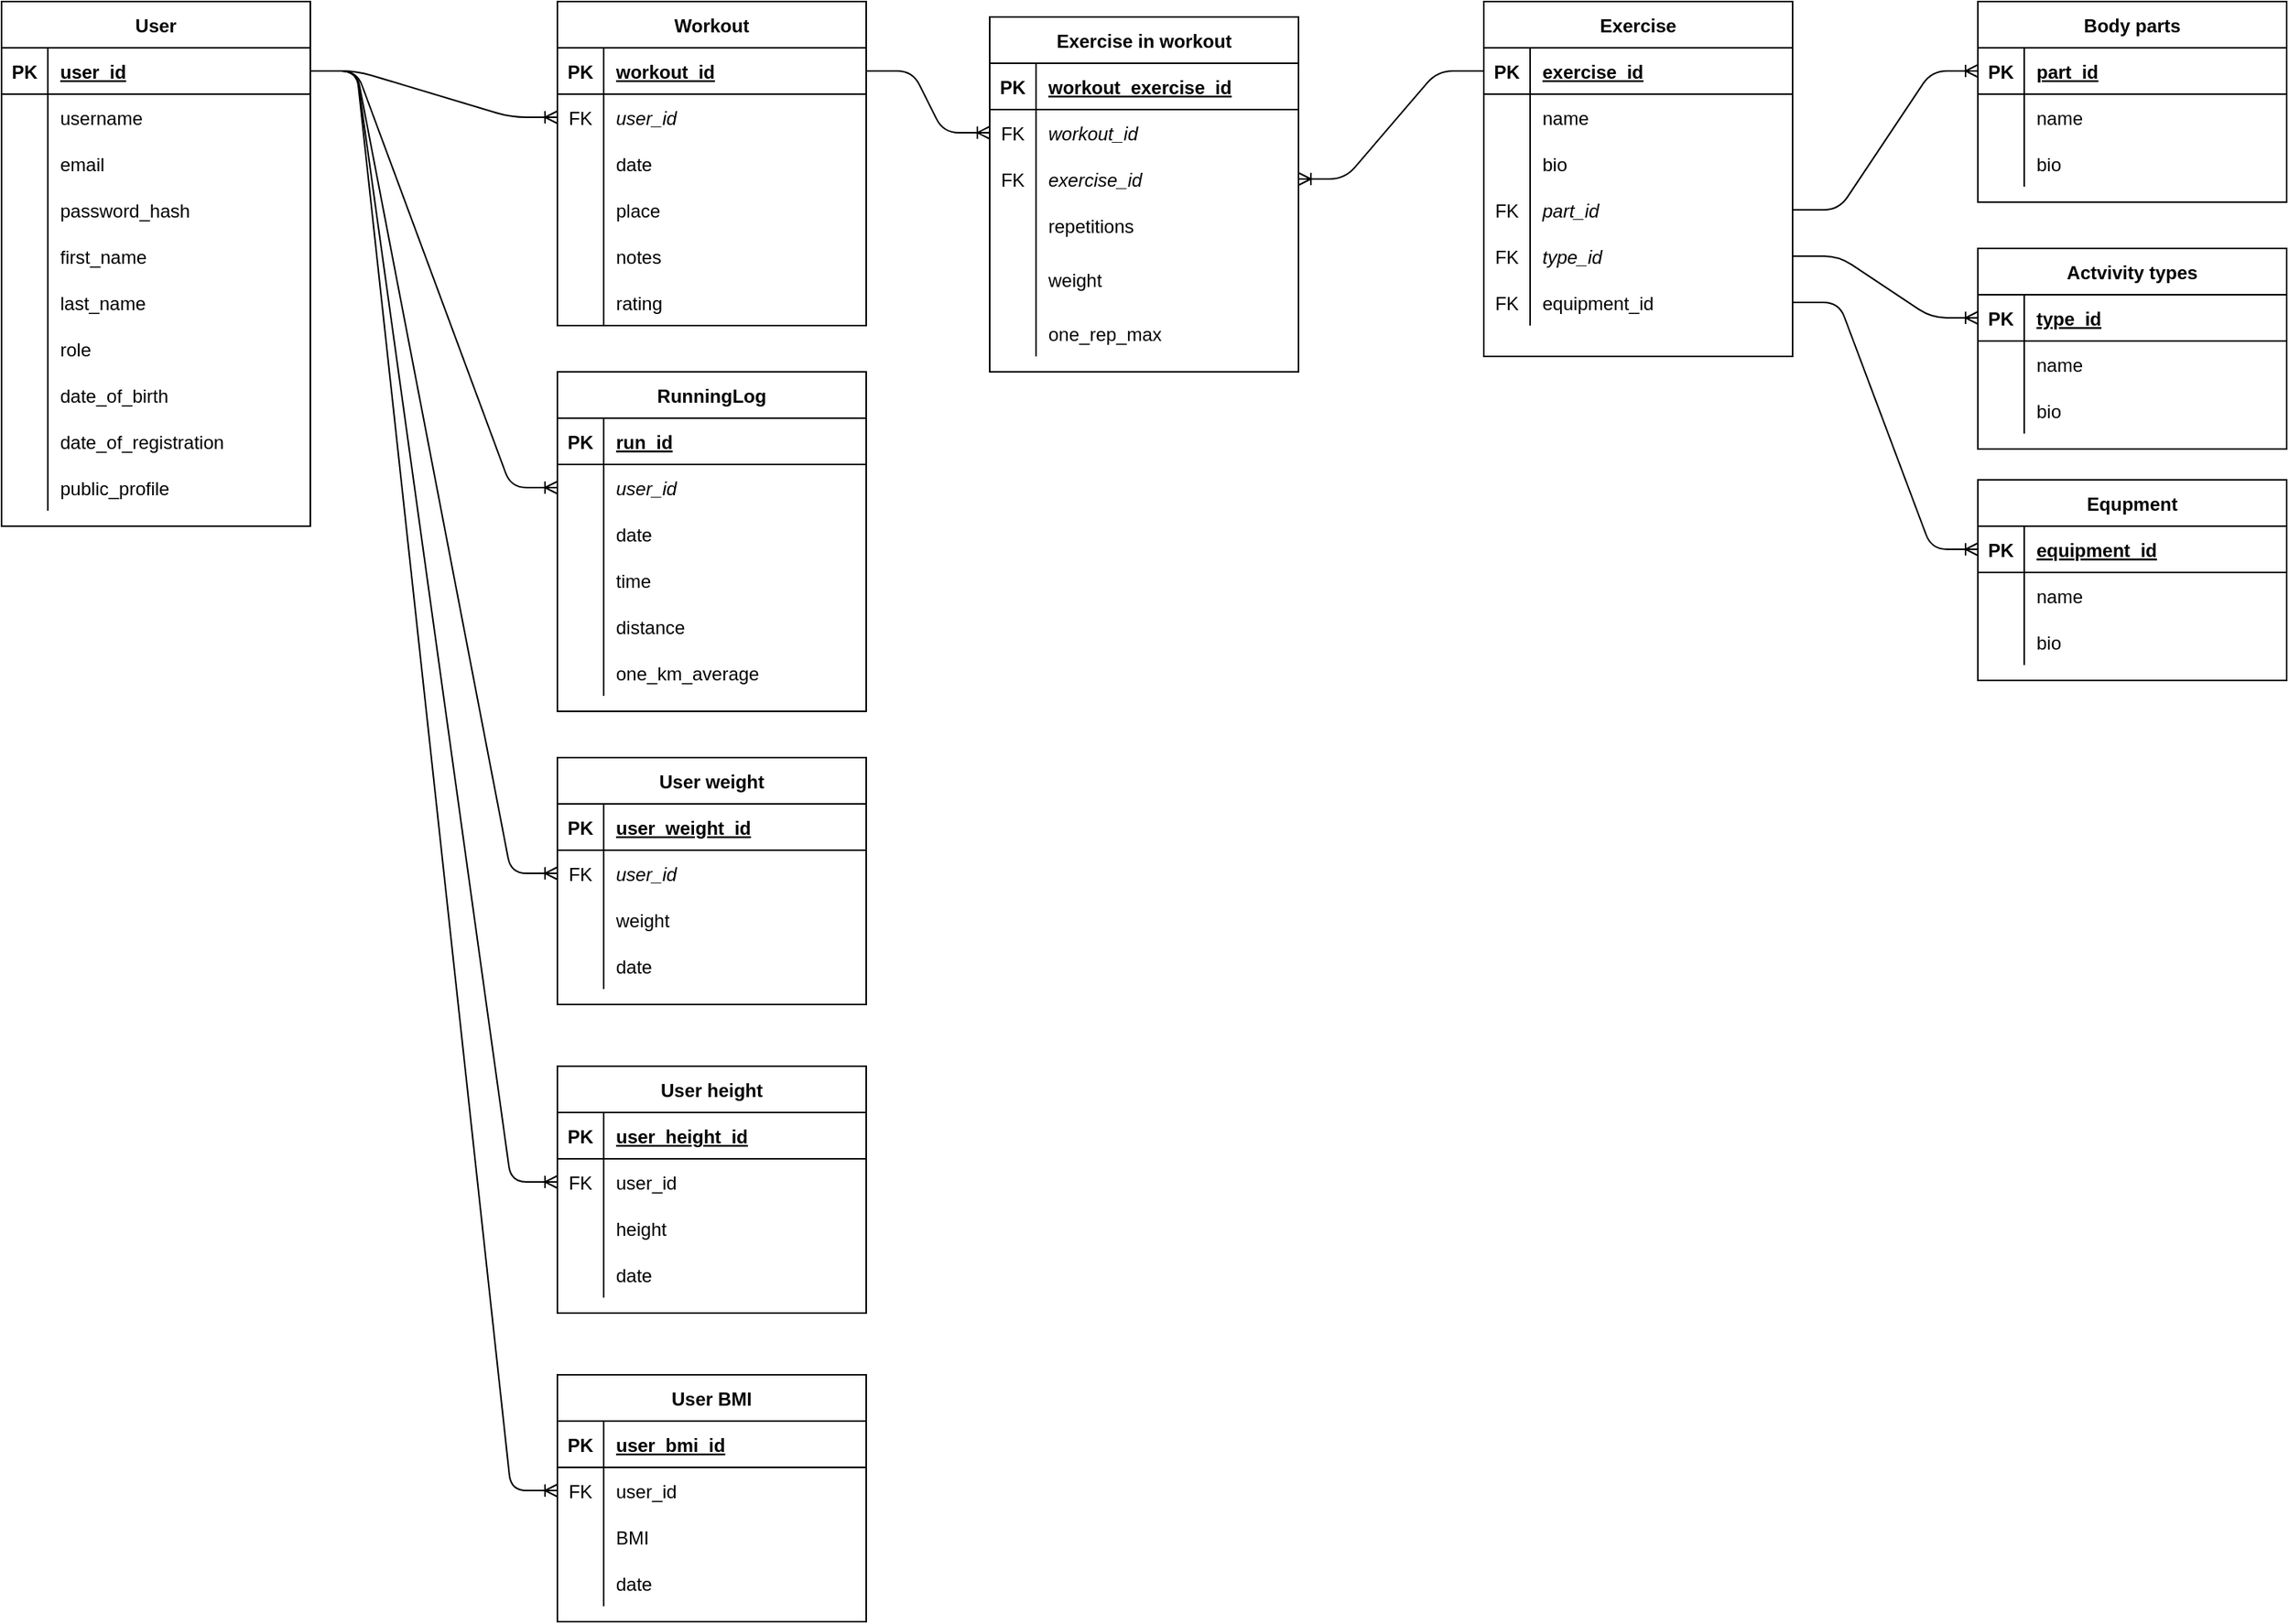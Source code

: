 <mxfile version="14.6.13" type="device"><diagram id="kztpWT8ffs3TLF4SDbXN" name="Stránka-"><mxGraphModel dx="669" dy="637" grid="1" gridSize="10" guides="1" tooltips="1" connect="1" arrows="1" fold="1" page="1" pageScale="1" pageWidth="2339" pageHeight="3300" math="0" shadow="0"><root><mxCell id="0"/><mxCell id="1" parent="0"/><mxCell id="ZyRmaoxOlXTtuLdXEOna-1" value="User" style="shape=table;startSize=30;container=1;collapsible=1;childLayout=tableLayout;fixedRows=1;rowLines=0;fontStyle=1;align=center;resizeLast=1;" parent="1" vertex="1"><mxGeometry x="520" y="120" width="200" height="340" as="geometry"/></mxCell><mxCell id="ZyRmaoxOlXTtuLdXEOna-2" value="" style="shape=partialRectangle;collapsible=0;dropTarget=0;pointerEvents=0;fillColor=none;top=0;left=0;bottom=1;right=0;points=[[0,0.5],[1,0.5]];portConstraint=eastwest;" parent="ZyRmaoxOlXTtuLdXEOna-1" vertex="1"><mxGeometry y="30" width="200" height="30" as="geometry"/></mxCell><mxCell id="ZyRmaoxOlXTtuLdXEOna-3" value="PK" style="shape=partialRectangle;connectable=0;fillColor=none;top=0;left=0;bottom=0;right=0;fontStyle=1;overflow=hidden;" parent="ZyRmaoxOlXTtuLdXEOna-2" vertex="1"><mxGeometry width="30" height="30" as="geometry"/></mxCell><mxCell id="ZyRmaoxOlXTtuLdXEOna-4" value="user_id" style="shape=partialRectangle;connectable=0;fillColor=none;top=0;left=0;bottom=0;right=0;align=left;spacingLeft=6;fontStyle=5;overflow=hidden;" parent="ZyRmaoxOlXTtuLdXEOna-2" vertex="1"><mxGeometry x="30" width="170" height="30" as="geometry"/></mxCell><mxCell id="ZyRmaoxOlXTtuLdXEOna-5" value="" style="shape=partialRectangle;collapsible=0;dropTarget=0;pointerEvents=0;fillColor=none;top=0;left=0;bottom=0;right=0;points=[[0,0.5],[1,0.5]];portConstraint=eastwest;" parent="ZyRmaoxOlXTtuLdXEOna-1" vertex="1"><mxGeometry y="60" width="200" height="30" as="geometry"/></mxCell><mxCell id="ZyRmaoxOlXTtuLdXEOna-6" value="" style="shape=partialRectangle;connectable=0;fillColor=none;top=0;left=0;bottom=0;right=0;editable=1;overflow=hidden;" parent="ZyRmaoxOlXTtuLdXEOna-5" vertex="1"><mxGeometry width="30" height="30" as="geometry"/></mxCell><mxCell id="ZyRmaoxOlXTtuLdXEOna-7" value="username" style="shape=partialRectangle;connectable=0;fillColor=none;top=0;left=0;bottom=0;right=0;align=left;spacingLeft=6;overflow=hidden;" parent="ZyRmaoxOlXTtuLdXEOna-5" vertex="1"><mxGeometry x="30" width="170" height="30" as="geometry"/></mxCell><mxCell id="ZyRmaoxOlXTtuLdXEOna-8" value="" style="shape=partialRectangle;collapsible=0;dropTarget=0;pointerEvents=0;fillColor=none;top=0;left=0;bottom=0;right=0;points=[[0,0.5],[1,0.5]];portConstraint=eastwest;" parent="ZyRmaoxOlXTtuLdXEOna-1" vertex="1"><mxGeometry y="90" width="200" height="30" as="geometry"/></mxCell><mxCell id="ZyRmaoxOlXTtuLdXEOna-9" value="" style="shape=partialRectangle;connectable=0;fillColor=none;top=0;left=0;bottom=0;right=0;editable=1;overflow=hidden;" parent="ZyRmaoxOlXTtuLdXEOna-8" vertex="1"><mxGeometry width="30" height="30" as="geometry"/></mxCell><mxCell id="ZyRmaoxOlXTtuLdXEOna-10" value="email" style="shape=partialRectangle;connectable=0;fillColor=none;top=0;left=0;bottom=0;right=0;align=left;spacingLeft=6;overflow=hidden;" parent="ZyRmaoxOlXTtuLdXEOna-8" vertex="1"><mxGeometry x="30" width="170" height="30" as="geometry"/></mxCell><mxCell id="ZyRmaoxOlXTtuLdXEOna-11" value="" style="shape=partialRectangle;collapsible=0;dropTarget=0;pointerEvents=0;fillColor=none;top=0;left=0;bottom=0;right=0;points=[[0,0.5],[1,0.5]];portConstraint=eastwest;" parent="ZyRmaoxOlXTtuLdXEOna-1" vertex="1"><mxGeometry y="120" width="200" height="30" as="geometry"/></mxCell><mxCell id="ZyRmaoxOlXTtuLdXEOna-12" value="" style="shape=partialRectangle;connectable=0;fillColor=none;top=0;left=0;bottom=0;right=0;editable=1;overflow=hidden;" parent="ZyRmaoxOlXTtuLdXEOna-11" vertex="1"><mxGeometry width="30" height="30" as="geometry"/></mxCell><mxCell id="ZyRmaoxOlXTtuLdXEOna-13" value="password_hash" style="shape=partialRectangle;connectable=0;fillColor=none;top=0;left=0;bottom=0;right=0;align=left;spacingLeft=6;overflow=hidden;" parent="ZyRmaoxOlXTtuLdXEOna-11" vertex="1"><mxGeometry x="30" width="170" height="30" as="geometry"/></mxCell><mxCell id="ZyRmaoxOlXTtuLdXEOna-272" value="" style="shape=partialRectangle;collapsible=0;dropTarget=0;pointerEvents=0;fillColor=none;top=0;left=0;bottom=0;right=0;points=[[0,0.5],[1,0.5]];portConstraint=eastwest;" parent="ZyRmaoxOlXTtuLdXEOna-1" vertex="1"><mxGeometry y="150" width="200" height="30" as="geometry"/></mxCell><mxCell id="ZyRmaoxOlXTtuLdXEOna-273" value="" style="shape=partialRectangle;connectable=0;fillColor=none;top=0;left=0;bottom=0;right=0;editable=1;overflow=hidden;" parent="ZyRmaoxOlXTtuLdXEOna-272" vertex="1"><mxGeometry width="30" height="30" as="geometry"/></mxCell><mxCell id="ZyRmaoxOlXTtuLdXEOna-274" value="first_name" style="shape=partialRectangle;connectable=0;fillColor=none;top=0;left=0;bottom=0;right=0;align=left;spacingLeft=6;overflow=hidden;" parent="ZyRmaoxOlXTtuLdXEOna-272" vertex="1"><mxGeometry x="30" width="170" height="30" as="geometry"/></mxCell><mxCell id="ZyRmaoxOlXTtuLdXEOna-275" value="" style="shape=partialRectangle;collapsible=0;dropTarget=0;pointerEvents=0;fillColor=none;top=0;left=0;bottom=0;right=0;points=[[0,0.5],[1,0.5]];portConstraint=eastwest;" parent="ZyRmaoxOlXTtuLdXEOna-1" vertex="1"><mxGeometry y="180" width="200" height="30" as="geometry"/></mxCell><mxCell id="ZyRmaoxOlXTtuLdXEOna-276" value="" style="shape=partialRectangle;connectable=0;fillColor=none;top=0;left=0;bottom=0;right=0;editable=1;overflow=hidden;" parent="ZyRmaoxOlXTtuLdXEOna-275" vertex="1"><mxGeometry width="30" height="30" as="geometry"/></mxCell><mxCell id="ZyRmaoxOlXTtuLdXEOna-277" value="last_name" style="shape=partialRectangle;connectable=0;fillColor=none;top=0;left=0;bottom=0;right=0;align=left;spacingLeft=6;overflow=hidden;" parent="ZyRmaoxOlXTtuLdXEOna-275" vertex="1"><mxGeometry x="30" width="170" height="30" as="geometry"/></mxCell><mxCell id="ZyRmaoxOlXTtuLdXEOna-27" value="" style="shape=partialRectangle;collapsible=0;dropTarget=0;pointerEvents=0;fillColor=none;top=0;left=0;bottom=0;right=0;points=[[0,0.5],[1,0.5]];portConstraint=eastwest;" parent="ZyRmaoxOlXTtuLdXEOna-1" vertex="1"><mxGeometry y="210" width="200" height="30" as="geometry"/></mxCell><mxCell id="ZyRmaoxOlXTtuLdXEOna-28" value="" style="shape=partialRectangle;connectable=0;fillColor=none;top=0;left=0;bottom=0;right=0;editable=1;overflow=hidden;" parent="ZyRmaoxOlXTtuLdXEOna-27" vertex="1"><mxGeometry width="30" height="30" as="geometry"/></mxCell><mxCell id="ZyRmaoxOlXTtuLdXEOna-29" value="role" style="shape=partialRectangle;connectable=0;fillColor=none;top=0;left=0;bottom=0;right=0;align=left;spacingLeft=6;overflow=hidden;" parent="ZyRmaoxOlXTtuLdXEOna-27" vertex="1"><mxGeometry x="30" width="170" height="30" as="geometry"/></mxCell><mxCell id="ZyRmaoxOlXTtuLdXEOna-30" value="" style="shape=partialRectangle;collapsible=0;dropTarget=0;pointerEvents=0;fillColor=none;top=0;left=0;bottom=0;right=0;points=[[0,0.5],[1,0.5]];portConstraint=eastwest;" parent="ZyRmaoxOlXTtuLdXEOna-1" vertex="1"><mxGeometry y="240" width="200" height="30" as="geometry"/></mxCell><mxCell id="ZyRmaoxOlXTtuLdXEOna-31" value="" style="shape=partialRectangle;connectable=0;fillColor=none;top=0;left=0;bottom=0;right=0;editable=1;overflow=hidden;" parent="ZyRmaoxOlXTtuLdXEOna-30" vertex="1"><mxGeometry width="30" height="30" as="geometry"/></mxCell><mxCell id="ZyRmaoxOlXTtuLdXEOna-32" value="date_of_birth" style="shape=partialRectangle;connectable=0;fillColor=none;top=0;left=0;bottom=0;right=0;align=left;spacingLeft=6;overflow=hidden;" parent="ZyRmaoxOlXTtuLdXEOna-30" vertex="1"><mxGeometry x="30" width="170" height="30" as="geometry"/></mxCell><mxCell id="ZyRmaoxOlXTtuLdXEOna-33" value="" style="shape=partialRectangle;collapsible=0;dropTarget=0;pointerEvents=0;fillColor=none;top=0;left=0;bottom=0;right=0;points=[[0,0.5],[1,0.5]];portConstraint=eastwest;" parent="ZyRmaoxOlXTtuLdXEOna-1" vertex="1"><mxGeometry y="270" width="200" height="30" as="geometry"/></mxCell><mxCell id="ZyRmaoxOlXTtuLdXEOna-34" value="" style="shape=partialRectangle;connectable=0;fillColor=none;top=0;left=0;bottom=0;right=0;editable=1;overflow=hidden;" parent="ZyRmaoxOlXTtuLdXEOna-33" vertex="1"><mxGeometry width="30" height="30" as="geometry"/></mxCell><mxCell id="ZyRmaoxOlXTtuLdXEOna-35" value="date_of_registration" style="shape=partialRectangle;connectable=0;fillColor=none;top=0;left=0;bottom=0;right=0;align=left;spacingLeft=6;overflow=hidden;" parent="ZyRmaoxOlXTtuLdXEOna-33" vertex="1"><mxGeometry x="30" width="170" height="30" as="geometry"/></mxCell><mxCell id="ZyRmaoxOlXTtuLdXEOna-49" value="" style="shape=partialRectangle;collapsible=0;dropTarget=0;pointerEvents=0;fillColor=none;top=0;left=0;bottom=0;right=0;points=[[0,0.5],[1,0.5]];portConstraint=eastwest;" parent="ZyRmaoxOlXTtuLdXEOna-1" vertex="1"><mxGeometry y="300" width="200" height="30" as="geometry"/></mxCell><mxCell id="ZyRmaoxOlXTtuLdXEOna-50" value="" style="shape=partialRectangle;connectable=0;fillColor=none;top=0;left=0;bottom=0;right=0;editable=1;overflow=hidden;" parent="ZyRmaoxOlXTtuLdXEOna-49" vertex="1"><mxGeometry width="30" height="30" as="geometry"/></mxCell><mxCell id="ZyRmaoxOlXTtuLdXEOna-51" value="public_profile" style="shape=partialRectangle;connectable=0;fillColor=none;top=0;left=0;bottom=0;right=0;align=left;spacingLeft=6;overflow=hidden;" parent="ZyRmaoxOlXTtuLdXEOna-49" vertex="1"><mxGeometry x="30" width="170" height="30" as="geometry"/></mxCell><mxCell id="ZyRmaoxOlXTtuLdXEOna-52" value="Exercise" style="shape=table;startSize=30;container=1;collapsible=1;childLayout=tableLayout;fixedRows=1;rowLines=0;fontStyle=1;align=center;resizeLast=1;" parent="1" vertex="1"><mxGeometry x="1480" y="120" width="200" height="230" as="geometry"/></mxCell><mxCell id="ZyRmaoxOlXTtuLdXEOna-53" value="" style="shape=partialRectangle;collapsible=0;dropTarget=0;pointerEvents=0;fillColor=none;top=0;left=0;bottom=1;right=0;points=[[0,0.5],[1,0.5]];portConstraint=eastwest;" parent="ZyRmaoxOlXTtuLdXEOna-52" vertex="1"><mxGeometry y="30" width="200" height="30" as="geometry"/></mxCell><mxCell id="ZyRmaoxOlXTtuLdXEOna-54" value="PK" style="shape=partialRectangle;connectable=0;fillColor=none;top=0;left=0;bottom=0;right=0;fontStyle=1;overflow=hidden;" parent="ZyRmaoxOlXTtuLdXEOna-53" vertex="1"><mxGeometry width="30" height="30" as="geometry"/></mxCell><mxCell id="ZyRmaoxOlXTtuLdXEOna-55" value="exercise_id" style="shape=partialRectangle;connectable=0;fillColor=none;top=0;left=0;bottom=0;right=0;align=left;spacingLeft=6;fontStyle=5;overflow=hidden;" parent="ZyRmaoxOlXTtuLdXEOna-53" vertex="1"><mxGeometry x="30" width="170" height="30" as="geometry"/></mxCell><mxCell id="ZyRmaoxOlXTtuLdXEOna-56" value="" style="shape=partialRectangle;collapsible=0;dropTarget=0;pointerEvents=0;fillColor=none;top=0;left=0;bottom=0;right=0;points=[[0,0.5],[1,0.5]];portConstraint=eastwest;" parent="ZyRmaoxOlXTtuLdXEOna-52" vertex="1"><mxGeometry y="60" width="200" height="30" as="geometry"/></mxCell><mxCell id="ZyRmaoxOlXTtuLdXEOna-57" value="" style="shape=partialRectangle;connectable=0;fillColor=none;top=0;left=0;bottom=0;right=0;editable=1;overflow=hidden;" parent="ZyRmaoxOlXTtuLdXEOna-56" vertex="1"><mxGeometry width="30" height="30" as="geometry"/></mxCell><mxCell id="ZyRmaoxOlXTtuLdXEOna-58" value="name" style="shape=partialRectangle;connectable=0;fillColor=none;top=0;left=0;bottom=0;right=0;align=left;spacingLeft=6;overflow=hidden;" parent="ZyRmaoxOlXTtuLdXEOna-56" vertex="1"><mxGeometry x="30" width="170" height="30" as="geometry"/></mxCell><mxCell id="ZyRmaoxOlXTtuLdXEOna-59" value="" style="shape=partialRectangle;collapsible=0;dropTarget=0;pointerEvents=0;fillColor=none;top=0;left=0;bottom=0;right=0;points=[[0,0.5],[1,0.5]];portConstraint=eastwest;" parent="ZyRmaoxOlXTtuLdXEOna-52" vertex="1"><mxGeometry y="90" width="200" height="30" as="geometry"/></mxCell><mxCell id="ZyRmaoxOlXTtuLdXEOna-60" value="" style="shape=partialRectangle;connectable=0;fillColor=none;top=0;left=0;bottom=0;right=0;editable=1;overflow=hidden;" parent="ZyRmaoxOlXTtuLdXEOna-59" vertex="1"><mxGeometry width="30" height="30" as="geometry"/></mxCell><mxCell id="ZyRmaoxOlXTtuLdXEOna-61" value="bio" style="shape=partialRectangle;connectable=0;fillColor=none;top=0;left=0;bottom=0;right=0;align=left;spacingLeft=6;overflow=hidden;" parent="ZyRmaoxOlXTtuLdXEOna-59" vertex="1"><mxGeometry x="30" width="170" height="30" as="geometry"/></mxCell><mxCell id="X0jjE3Anv77zxzENgQyr-1" value="" style="shape=partialRectangle;collapsible=0;dropTarget=0;pointerEvents=0;fillColor=none;top=0;left=0;bottom=0;right=0;points=[[0,0.5],[1,0.5]];portConstraint=eastwest;" parent="ZyRmaoxOlXTtuLdXEOna-52" vertex="1"><mxGeometry y="120" width="200" height="30" as="geometry"/></mxCell><mxCell id="X0jjE3Anv77zxzENgQyr-2" value="FK" style="shape=partialRectangle;connectable=0;fillColor=none;top=0;left=0;bottom=0;right=0;editable=1;overflow=hidden;" parent="X0jjE3Anv77zxzENgQyr-1" vertex="1"><mxGeometry width="30" height="30" as="geometry"/></mxCell><mxCell id="X0jjE3Anv77zxzENgQyr-3" value="part_id" style="shape=partialRectangle;connectable=0;fillColor=none;top=0;left=0;bottom=0;right=0;align=left;spacingLeft=6;overflow=hidden;fontStyle=2" parent="X0jjE3Anv77zxzENgQyr-1" vertex="1"><mxGeometry x="30" width="170" height="30" as="geometry"/></mxCell><mxCell id="ZyRmaoxOlXTtuLdXEOna-62" value="" style="shape=partialRectangle;collapsible=0;dropTarget=0;pointerEvents=0;fillColor=none;top=0;left=0;bottom=0;right=0;points=[[0,0.5],[1,0.5]];portConstraint=eastwest;fontStyle=0;" parent="ZyRmaoxOlXTtuLdXEOna-52" vertex="1"><mxGeometry y="150" width="200" height="30" as="geometry"/></mxCell><mxCell id="ZyRmaoxOlXTtuLdXEOna-63" value="FK" style="shape=partialRectangle;connectable=0;fillColor=none;top=0;left=0;bottom=0;right=0;editable=1;overflow=hidden;" parent="ZyRmaoxOlXTtuLdXEOna-62" vertex="1"><mxGeometry width="30" height="30" as="geometry"/></mxCell><mxCell id="ZyRmaoxOlXTtuLdXEOna-64" value="type_id" style="shape=partialRectangle;connectable=0;fillColor=none;top=0;left=0;bottom=0;right=0;align=left;spacingLeft=6;overflow=hidden;fontStyle=2" parent="ZyRmaoxOlXTtuLdXEOna-62" vertex="1"><mxGeometry x="30" width="170" height="30" as="geometry"/></mxCell><mxCell id="ZyRmaoxOlXTtuLdXEOna-65" value="" style="shape=partialRectangle;collapsible=0;dropTarget=0;pointerEvents=0;fillColor=none;top=0;left=0;bottom=0;right=0;points=[[0,0.5],[1,0.5]];portConstraint=eastwest;" parent="ZyRmaoxOlXTtuLdXEOna-52" vertex="1"><mxGeometry y="180" width="200" height="30" as="geometry"/></mxCell><mxCell id="ZyRmaoxOlXTtuLdXEOna-66" value="FK" style="shape=partialRectangle;connectable=0;fillColor=none;top=0;left=0;bottom=0;right=0;editable=1;overflow=hidden;" parent="ZyRmaoxOlXTtuLdXEOna-65" vertex="1"><mxGeometry width="30" height="30" as="geometry"/></mxCell><mxCell id="ZyRmaoxOlXTtuLdXEOna-67" value="equipment_id" style="shape=partialRectangle;connectable=0;fillColor=none;top=0;left=0;bottom=0;right=0;align=left;spacingLeft=6;overflow=hidden;" parent="ZyRmaoxOlXTtuLdXEOna-65" vertex="1"><mxGeometry x="30" width="170" height="30" as="geometry"/></mxCell><mxCell id="ZyRmaoxOlXTtuLdXEOna-81" value="Actvivity types" style="shape=table;startSize=30;container=1;collapsible=1;childLayout=tableLayout;fixedRows=1;rowLines=0;fontStyle=1;align=center;resizeLast=1;" parent="1" vertex="1"><mxGeometry x="1800" y="280" width="200" height="130" as="geometry"/></mxCell><mxCell id="ZyRmaoxOlXTtuLdXEOna-82" value="" style="shape=partialRectangle;collapsible=0;dropTarget=0;pointerEvents=0;fillColor=none;top=0;left=0;bottom=1;right=0;points=[[0,0.5],[1,0.5]];portConstraint=eastwest;" parent="ZyRmaoxOlXTtuLdXEOna-81" vertex="1"><mxGeometry y="30" width="200" height="30" as="geometry"/></mxCell><mxCell id="ZyRmaoxOlXTtuLdXEOna-83" value="PK" style="shape=partialRectangle;connectable=0;fillColor=none;top=0;left=0;bottom=0;right=0;fontStyle=1;overflow=hidden;" parent="ZyRmaoxOlXTtuLdXEOna-82" vertex="1"><mxGeometry width="30" height="30" as="geometry"/></mxCell><mxCell id="ZyRmaoxOlXTtuLdXEOna-84" value="type_id" style="shape=partialRectangle;connectable=0;fillColor=none;top=0;left=0;bottom=0;right=0;align=left;spacingLeft=6;fontStyle=5;overflow=hidden;" parent="ZyRmaoxOlXTtuLdXEOna-82" vertex="1"><mxGeometry x="30" width="170" height="30" as="geometry"/></mxCell><mxCell id="ZyRmaoxOlXTtuLdXEOna-85" value="" style="shape=partialRectangle;collapsible=0;dropTarget=0;pointerEvents=0;fillColor=none;top=0;left=0;bottom=0;right=0;points=[[0,0.5],[1,0.5]];portConstraint=eastwest;" parent="ZyRmaoxOlXTtuLdXEOna-81" vertex="1"><mxGeometry y="60" width="200" height="30" as="geometry"/></mxCell><mxCell id="ZyRmaoxOlXTtuLdXEOna-86" value="" style="shape=partialRectangle;connectable=0;fillColor=none;top=0;left=0;bottom=0;right=0;editable=1;overflow=hidden;" parent="ZyRmaoxOlXTtuLdXEOna-85" vertex="1"><mxGeometry width="30" height="30" as="geometry"/></mxCell><mxCell id="ZyRmaoxOlXTtuLdXEOna-87" value="name" style="shape=partialRectangle;connectable=0;fillColor=none;top=0;left=0;bottom=0;right=0;align=left;spacingLeft=6;overflow=hidden;" parent="ZyRmaoxOlXTtuLdXEOna-85" vertex="1"><mxGeometry x="30" width="170" height="30" as="geometry"/></mxCell><mxCell id="ZyRmaoxOlXTtuLdXEOna-88" value="" style="shape=partialRectangle;collapsible=0;dropTarget=0;pointerEvents=0;fillColor=none;top=0;left=0;bottom=0;right=0;points=[[0,0.5],[1,0.5]];portConstraint=eastwest;" parent="ZyRmaoxOlXTtuLdXEOna-81" vertex="1"><mxGeometry y="90" width="200" height="30" as="geometry"/></mxCell><mxCell id="ZyRmaoxOlXTtuLdXEOna-89" value="" style="shape=partialRectangle;connectable=0;fillColor=none;top=0;left=0;bottom=0;right=0;editable=1;overflow=hidden;" parent="ZyRmaoxOlXTtuLdXEOna-88" vertex="1"><mxGeometry width="30" height="30" as="geometry"/></mxCell><mxCell id="ZyRmaoxOlXTtuLdXEOna-90" value="bio" style="shape=partialRectangle;connectable=0;fillColor=none;top=0;left=0;bottom=0;right=0;align=left;spacingLeft=6;overflow=hidden;" parent="ZyRmaoxOlXTtuLdXEOna-88" vertex="1"><mxGeometry x="30" width="170" height="30" as="geometry"/></mxCell><mxCell id="ZyRmaoxOlXTtuLdXEOna-94" value="Equpment" style="shape=table;startSize=30;container=1;collapsible=1;childLayout=tableLayout;fixedRows=1;rowLines=0;fontStyle=1;align=center;resizeLast=1;" parent="1" vertex="1"><mxGeometry x="1800" y="430" width="200" height="130" as="geometry"/></mxCell><mxCell id="ZyRmaoxOlXTtuLdXEOna-95" value="" style="shape=partialRectangle;collapsible=0;dropTarget=0;pointerEvents=0;fillColor=none;top=0;left=0;bottom=1;right=0;points=[[0,0.5],[1,0.5]];portConstraint=eastwest;" parent="ZyRmaoxOlXTtuLdXEOna-94" vertex="1"><mxGeometry y="30" width="200" height="30" as="geometry"/></mxCell><mxCell id="ZyRmaoxOlXTtuLdXEOna-96" value="PK" style="shape=partialRectangle;connectable=0;fillColor=none;top=0;left=0;bottom=0;right=0;fontStyle=1;overflow=hidden;" parent="ZyRmaoxOlXTtuLdXEOna-95" vertex="1"><mxGeometry width="30" height="30" as="geometry"/></mxCell><mxCell id="ZyRmaoxOlXTtuLdXEOna-97" value="equipment_id" style="shape=partialRectangle;connectable=0;fillColor=none;top=0;left=0;bottom=0;right=0;align=left;spacingLeft=6;fontStyle=5;overflow=hidden;" parent="ZyRmaoxOlXTtuLdXEOna-95" vertex="1"><mxGeometry x="30" width="170" height="30" as="geometry"/></mxCell><mxCell id="ZyRmaoxOlXTtuLdXEOna-98" value="" style="shape=partialRectangle;collapsible=0;dropTarget=0;pointerEvents=0;fillColor=none;top=0;left=0;bottom=0;right=0;points=[[0,0.5],[1,0.5]];portConstraint=eastwest;" parent="ZyRmaoxOlXTtuLdXEOna-94" vertex="1"><mxGeometry y="60" width="200" height="30" as="geometry"/></mxCell><mxCell id="ZyRmaoxOlXTtuLdXEOna-99" value="" style="shape=partialRectangle;connectable=0;fillColor=none;top=0;left=0;bottom=0;right=0;editable=1;overflow=hidden;" parent="ZyRmaoxOlXTtuLdXEOna-98" vertex="1"><mxGeometry width="30" height="30" as="geometry"/></mxCell><mxCell id="ZyRmaoxOlXTtuLdXEOna-100" value="name" style="shape=partialRectangle;connectable=0;fillColor=none;top=0;left=0;bottom=0;right=0;align=left;spacingLeft=6;overflow=hidden;" parent="ZyRmaoxOlXTtuLdXEOna-98" vertex="1"><mxGeometry x="30" width="170" height="30" as="geometry"/></mxCell><mxCell id="ZyRmaoxOlXTtuLdXEOna-101" value="" style="shape=partialRectangle;collapsible=0;dropTarget=0;pointerEvents=0;fillColor=none;top=0;left=0;bottom=0;right=0;points=[[0,0.5],[1,0.5]];portConstraint=eastwest;" parent="ZyRmaoxOlXTtuLdXEOna-94" vertex="1"><mxGeometry y="90" width="200" height="30" as="geometry"/></mxCell><mxCell id="ZyRmaoxOlXTtuLdXEOna-102" value="" style="shape=partialRectangle;connectable=0;fillColor=none;top=0;left=0;bottom=0;right=0;editable=1;overflow=hidden;" parent="ZyRmaoxOlXTtuLdXEOna-101" vertex="1"><mxGeometry width="30" height="30" as="geometry"/></mxCell><mxCell id="ZyRmaoxOlXTtuLdXEOna-103" value="bio" style="shape=partialRectangle;connectable=0;fillColor=none;top=0;left=0;bottom=0;right=0;align=left;spacingLeft=6;overflow=hidden;" parent="ZyRmaoxOlXTtuLdXEOna-101" vertex="1"><mxGeometry x="30" width="170" height="30" as="geometry"/></mxCell><mxCell id="ZyRmaoxOlXTtuLdXEOna-107" value="" style="edgeStyle=entityRelationEdgeStyle;fontSize=12;html=1;endArrow=ERoneToMany;" parent="1" source="ZyRmaoxOlXTtuLdXEOna-62" target="ZyRmaoxOlXTtuLdXEOna-82" edge="1"><mxGeometry width="100" height="100" relative="1" as="geometry"><mxPoint x="1790" y="290" as="sourcePoint"/><mxPoint x="1890" y="190" as="targetPoint"/></mxGeometry></mxCell><mxCell id="ZyRmaoxOlXTtuLdXEOna-108" value="" style="edgeStyle=entityRelationEdgeStyle;fontSize=12;html=1;endArrow=ERoneToMany;" parent="1" source="ZyRmaoxOlXTtuLdXEOna-65" target="ZyRmaoxOlXTtuLdXEOna-95" edge="1"><mxGeometry width="100" height="100" relative="1" as="geometry"><mxPoint x="1550" y="500" as="sourcePoint"/><mxPoint x="1650" y="400" as="targetPoint"/></mxGeometry></mxCell><mxCell id="ZyRmaoxOlXTtuLdXEOna-125" value="Workout" style="shape=table;startSize=30;container=1;collapsible=1;childLayout=tableLayout;fixedRows=1;rowLines=0;fontStyle=1;align=center;resizeLast=1;" parent="1" vertex="1"><mxGeometry x="880" y="120" width="200" height="210" as="geometry"/></mxCell><mxCell id="ZyRmaoxOlXTtuLdXEOna-126" value="" style="shape=partialRectangle;collapsible=0;dropTarget=0;pointerEvents=0;fillColor=none;top=0;left=0;bottom=1;right=0;points=[[0,0.5],[1,0.5]];portConstraint=eastwest;" parent="ZyRmaoxOlXTtuLdXEOna-125" vertex="1"><mxGeometry y="30" width="200" height="30" as="geometry"/></mxCell><mxCell id="ZyRmaoxOlXTtuLdXEOna-127" value="PK" style="shape=partialRectangle;connectable=0;fillColor=none;top=0;left=0;bottom=0;right=0;fontStyle=1;overflow=hidden;" parent="ZyRmaoxOlXTtuLdXEOna-126" vertex="1"><mxGeometry width="30" height="30" as="geometry"/></mxCell><mxCell id="ZyRmaoxOlXTtuLdXEOna-128" value="workout_id" style="shape=partialRectangle;connectable=0;fillColor=none;top=0;left=0;bottom=0;right=0;align=left;spacingLeft=6;fontStyle=5;overflow=hidden;" parent="ZyRmaoxOlXTtuLdXEOna-126" vertex="1"><mxGeometry x="30" width="170" height="30" as="geometry"/></mxCell><mxCell id="ZyRmaoxOlXTtuLdXEOna-129" value="" style="shape=partialRectangle;collapsible=0;dropTarget=0;pointerEvents=0;fillColor=none;top=0;left=0;bottom=0;right=0;points=[[0,0.5],[1,0.5]];portConstraint=eastwest;" parent="ZyRmaoxOlXTtuLdXEOna-125" vertex="1"><mxGeometry y="60" width="200" height="30" as="geometry"/></mxCell><mxCell id="ZyRmaoxOlXTtuLdXEOna-130" value="FK" style="shape=partialRectangle;connectable=0;fillColor=none;top=0;left=0;bottom=0;right=0;editable=1;overflow=hidden;" parent="ZyRmaoxOlXTtuLdXEOna-129" vertex="1"><mxGeometry width="30" height="30" as="geometry"/></mxCell><mxCell id="ZyRmaoxOlXTtuLdXEOna-131" value="user_id" style="shape=partialRectangle;connectable=0;fillColor=none;top=0;left=0;bottom=0;right=0;align=left;spacingLeft=6;overflow=hidden;fontStyle=2" parent="ZyRmaoxOlXTtuLdXEOna-129" vertex="1"><mxGeometry x="30" width="170" height="30" as="geometry"/></mxCell><mxCell id="ZyRmaoxOlXTtuLdXEOna-132" value="" style="shape=partialRectangle;collapsible=0;dropTarget=0;pointerEvents=0;fillColor=none;top=0;left=0;bottom=0;right=0;points=[[0,0.5],[1,0.5]];portConstraint=eastwest;" parent="ZyRmaoxOlXTtuLdXEOna-125" vertex="1"><mxGeometry y="90" width="200" height="30" as="geometry"/></mxCell><mxCell id="ZyRmaoxOlXTtuLdXEOna-133" value="" style="shape=partialRectangle;connectable=0;fillColor=none;top=0;left=0;bottom=0;right=0;editable=1;overflow=hidden;" parent="ZyRmaoxOlXTtuLdXEOna-132" vertex="1"><mxGeometry width="30" height="30" as="geometry"/></mxCell><mxCell id="ZyRmaoxOlXTtuLdXEOna-134" value="date" style="shape=partialRectangle;connectable=0;fillColor=none;top=0;left=0;bottom=0;right=0;align=left;spacingLeft=6;overflow=hidden;" parent="ZyRmaoxOlXTtuLdXEOna-132" vertex="1"><mxGeometry x="30" width="170" height="30" as="geometry"/></mxCell><mxCell id="ZyRmaoxOlXTtuLdXEOna-180" value="" style="shape=partialRectangle;collapsible=0;dropTarget=0;pointerEvents=0;fillColor=none;top=0;left=0;bottom=0;right=0;points=[[0,0.5],[1,0.5]];portConstraint=eastwest;" parent="ZyRmaoxOlXTtuLdXEOna-125" vertex="1"><mxGeometry y="120" width="200" height="30" as="geometry"/></mxCell><mxCell id="ZyRmaoxOlXTtuLdXEOna-181" value="" style="shape=partialRectangle;connectable=0;fillColor=none;top=0;left=0;bottom=0;right=0;editable=1;overflow=hidden;" parent="ZyRmaoxOlXTtuLdXEOna-180" vertex="1"><mxGeometry width="30" height="30" as="geometry"/></mxCell><mxCell id="ZyRmaoxOlXTtuLdXEOna-182" value="place" style="shape=partialRectangle;connectable=0;fillColor=none;top=0;left=0;bottom=0;right=0;align=left;spacingLeft=6;overflow=hidden;" parent="ZyRmaoxOlXTtuLdXEOna-180" vertex="1"><mxGeometry x="30" width="170" height="30" as="geometry"/></mxCell><mxCell id="ZyRmaoxOlXTtuLdXEOna-183" value="" style="shape=partialRectangle;collapsible=0;dropTarget=0;pointerEvents=0;fillColor=none;top=0;left=0;bottom=0;right=0;points=[[0,0.5],[1,0.5]];portConstraint=eastwest;" parent="ZyRmaoxOlXTtuLdXEOna-125" vertex="1"><mxGeometry y="150" width="200" height="30" as="geometry"/></mxCell><mxCell id="ZyRmaoxOlXTtuLdXEOna-184" value="" style="shape=partialRectangle;connectable=0;fillColor=none;top=0;left=0;bottom=0;right=0;editable=1;overflow=hidden;" parent="ZyRmaoxOlXTtuLdXEOna-183" vertex="1"><mxGeometry width="30" height="30" as="geometry"/></mxCell><mxCell id="ZyRmaoxOlXTtuLdXEOna-185" value="notes" style="shape=partialRectangle;connectable=0;fillColor=none;top=0;left=0;bottom=0;right=0;align=left;spacingLeft=6;overflow=hidden;" parent="ZyRmaoxOlXTtuLdXEOna-183" vertex="1"><mxGeometry x="30" width="170" height="30" as="geometry"/></mxCell><mxCell id="ZyRmaoxOlXTtuLdXEOna-186" value="" style="shape=partialRectangle;collapsible=0;dropTarget=0;pointerEvents=0;fillColor=none;top=0;left=0;bottom=0;right=0;points=[[0,0.5],[1,0.5]];portConstraint=eastwest;" parent="ZyRmaoxOlXTtuLdXEOna-125" vertex="1"><mxGeometry y="180" width="200" height="30" as="geometry"/></mxCell><mxCell id="ZyRmaoxOlXTtuLdXEOna-187" value="" style="shape=partialRectangle;connectable=0;fillColor=none;top=0;left=0;bottom=0;right=0;editable=1;overflow=hidden;" parent="ZyRmaoxOlXTtuLdXEOna-186" vertex="1"><mxGeometry width="30" height="30" as="geometry"/></mxCell><mxCell id="ZyRmaoxOlXTtuLdXEOna-188" value="rating" style="shape=partialRectangle;connectable=0;fillColor=none;top=0;left=0;bottom=0;right=0;align=left;spacingLeft=6;overflow=hidden;" parent="ZyRmaoxOlXTtuLdXEOna-186" vertex="1"><mxGeometry x="30" width="170" height="30" as="geometry"/></mxCell><mxCell id="ZyRmaoxOlXTtuLdXEOna-138" value="" style="edgeStyle=entityRelationEdgeStyle;fontSize=12;html=1;endArrow=ERoneToMany;" parent="1" source="ZyRmaoxOlXTtuLdXEOna-2" target="ZyRmaoxOlXTtuLdXEOna-129" edge="1"><mxGeometry width="100" height="100" relative="1" as="geometry"><mxPoint x="770" y="390" as="sourcePoint"/><mxPoint x="870" y="290" as="targetPoint"/></mxGeometry></mxCell><mxCell id="ZyRmaoxOlXTtuLdXEOna-152" value="Exercise in workout" style="shape=table;startSize=30;container=1;collapsible=1;childLayout=tableLayout;fixedRows=1;rowLines=0;fontStyle=1;align=center;resizeLast=1;rounded=0;" parent="1" vertex="1"><mxGeometry x="1160" y="130" width="200" height="230" as="geometry"><mxRectangle x="1170" y="120" width="150" height="30" as="alternateBounds"/></mxGeometry></mxCell><mxCell id="ZyRmaoxOlXTtuLdXEOna-153" value="" style="shape=partialRectangle;collapsible=0;dropTarget=0;pointerEvents=0;fillColor=none;top=0;left=0;bottom=1;right=0;points=[[0,0.5],[1,0.5]];portConstraint=eastwest;" parent="ZyRmaoxOlXTtuLdXEOna-152" vertex="1"><mxGeometry y="30" width="200" height="30" as="geometry"/></mxCell><mxCell id="ZyRmaoxOlXTtuLdXEOna-154" value="PK" style="shape=partialRectangle;connectable=0;fillColor=none;top=0;left=0;bottom=0;right=0;fontStyle=1;overflow=hidden;" parent="ZyRmaoxOlXTtuLdXEOna-153" vertex="1"><mxGeometry width="30" height="30" as="geometry"/></mxCell><mxCell id="ZyRmaoxOlXTtuLdXEOna-155" value="workout_exercise_id" style="shape=partialRectangle;connectable=0;fillColor=none;top=0;left=0;bottom=0;right=0;align=left;spacingLeft=6;fontStyle=5;overflow=hidden;" parent="ZyRmaoxOlXTtuLdXEOna-153" vertex="1"><mxGeometry x="30" width="170" height="30" as="geometry"/></mxCell><mxCell id="ZyRmaoxOlXTtuLdXEOna-156" value="" style="shape=partialRectangle;collapsible=0;dropTarget=0;pointerEvents=0;fillColor=none;top=0;left=0;bottom=0;right=0;points=[[0,0.5],[1,0.5]];portConstraint=eastwest;" parent="ZyRmaoxOlXTtuLdXEOna-152" vertex="1"><mxGeometry y="60" width="200" height="30" as="geometry"/></mxCell><mxCell id="ZyRmaoxOlXTtuLdXEOna-157" value="FK" style="shape=partialRectangle;connectable=0;fillColor=none;top=0;left=0;bottom=0;right=0;editable=1;overflow=hidden;" parent="ZyRmaoxOlXTtuLdXEOna-156" vertex="1"><mxGeometry width="30" height="30" as="geometry"/></mxCell><mxCell id="ZyRmaoxOlXTtuLdXEOna-158" value="workout_id" style="shape=partialRectangle;connectable=0;fillColor=none;top=0;left=0;bottom=0;right=0;align=left;spacingLeft=6;overflow=hidden;fontStyle=2" parent="ZyRmaoxOlXTtuLdXEOna-156" vertex="1"><mxGeometry x="30" width="170" height="30" as="geometry"/></mxCell><mxCell id="ZyRmaoxOlXTtuLdXEOna-159" value="" style="shape=partialRectangle;collapsible=0;dropTarget=0;pointerEvents=0;fillColor=none;top=0;left=0;bottom=0;right=0;points=[[0,0.5],[1,0.5]];portConstraint=eastwest;" parent="ZyRmaoxOlXTtuLdXEOna-152" vertex="1"><mxGeometry y="90" width="200" height="30" as="geometry"/></mxCell><mxCell id="ZyRmaoxOlXTtuLdXEOna-160" value="FK" style="shape=partialRectangle;connectable=0;fillColor=none;top=0;left=0;bottom=0;right=0;editable=1;overflow=hidden;" parent="ZyRmaoxOlXTtuLdXEOna-159" vertex="1"><mxGeometry width="30" height="30" as="geometry"/></mxCell><mxCell id="ZyRmaoxOlXTtuLdXEOna-161" value="exercise_id" style="shape=partialRectangle;connectable=0;fillColor=none;top=0;left=0;bottom=0;right=0;align=left;spacingLeft=6;overflow=hidden;fontStyle=2" parent="ZyRmaoxOlXTtuLdXEOna-159" vertex="1"><mxGeometry x="30" width="170" height="30" as="geometry"/></mxCell><mxCell id="WwdqiOh-RAMO3MVwCqWZ-49" value="" style="shape=partialRectangle;collapsible=0;dropTarget=0;pointerEvents=0;fillColor=none;top=0;left=0;bottom=0;right=0;points=[[0,0.5],[1,0.5]];portConstraint=eastwest;" vertex="1" parent="ZyRmaoxOlXTtuLdXEOna-152"><mxGeometry y="120" width="200" height="30" as="geometry"/></mxCell><mxCell id="WwdqiOh-RAMO3MVwCqWZ-50" value="" style="shape=partialRectangle;connectable=0;fillColor=none;top=0;left=0;bottom=0;right=0;editable=1;overflow=hidden;" vertex="1" parent="WwdqiOh-RAMO3MVwCqWZ-49"><mxGeometry width="30" height="30" as="geometry"/></mxCell><mxCell id="WwdqiOh-RAMO3MVwCqWZ-51" value="repetitions" style="shape=partialRectangle;connectable=0;fillColor=none;top=0;left=0;bottom=0;right=0;align=left;spacingLeft=6;overflow=hidden;fontStyle=0" vertex="1" parent="WwdqiOh-RAMO3MVwCqWZ-49"><mxGeometry x="30" width="170" height="30" as="geometry"/></mxCell><mxCell id="WwdqiOh-RAMO3MVwCqWZ-52" value="" style="shape=partialRectangle;collapsible=0;dropTarget=0;pointerEvents=0;fillColor=none;top=0;left=0;bottom=0;right=0;points=[[0,0.5],[1,0.5]];portConstraint=eastwest;" vertex="1" parent="ZyRmaoxOlXTtuLdXEOna-152"><mxGeometry y="150" width="200" height="40" as="geometry"/></mxCell><mxCell id="WwdqiOh-RAMO3MVwCqWZ-53" value="" style="shape=partialRectangle;connectable=0;fillColor=none;top=0;left=0;bottom=0;right=0;editable=1;overflow=hidden;" vertex="1" parent="WwdqiOh-RAMO3MVwCqWZ-52"><mxGeometry width="30" height="40" as="geometry"/></mxCell><mxCell id="WwdqiOh-RAMO3MVwCqWZ-54" value="weight" style="shape=partialRectangle;connectable=0;fillColor=none;top=0;left=0;bottom=0;right=0;align=left;spacingLeft=6;overflow=hidden;fontStyle=0" vertex="1" parent="WwdqiOh-RAMO3MVwCqWZ-52"><mxGeometry x="30" width="170" height="40" as="geometry"/></mxCell><mxCell id="WwdqiOh-RAMO3MVwCqWZ-55" value="" style="shape=partialRectangle;collapsible=0;dropTarget=0;pointerEvents=0;fillColor=none;top=0;left=0;bottom=0;right=0;points=[[0,0.5],[1,0.5]];portConstraint=eastwest;" vertex="1" parent="ZyRmaoxOlXTtuLdXEOna-152"><mxGeometry y="190" width="200" height="30" as="geometry"/></mxCell><mxCell id="WwdqiOh-RAMO3MVwCqWZ-56" value="" style="shape=partialRectangle;connectable=0;fillColor=none;top=0;left=0;bottom=0;right=0;editable=1;overflow=hidden;" vertex="1" parent="WwdqiOh-RAMO3MVwCqWZ-55"><mxGeometry width="30" height="30" as="geometry"/></mxCell><mxCell id="WwdqiOh-RAMO3MVwCqWZ-57" value="one_rep_max" style="shape=partialRectangle;connectable=0;fillColor=none;top=0;left=0;bottom=0;right=0;align=left;spacingLeft=6;overflow=hidden;fontStyle=0" vertex="1" parent="WwdqiOh-RAMO3MVwCqWZ-55"><mxGeometry x="30" width="170" height="30" as="geometry"/></mxCell><mxCell id="ZyRmaoxOlXTtuLdXEOna-165" value="" style="edgeStyle=entityRelationEdgeStyle;fontSize=12;html=1;endArrow=ERoneToMany;" parent="1" source="ZyRmaoxOlXTtuLdXEOna-53" target="ZyRmaoxOlXTtuLdXEOna-159" edge="1"><mxGeometry width="100" height="100" relative="1" as="geometry"><mxPoint x="1320" y="450" as="sourcePoint"/><mxPoint x="1420" y="350" as="targetPoint"/></mxGeometry></mxCell><mxCell id="ZyRmaoxOlXTtuLdXEOna-166" value="" style="edgeStyle=entityRelationEdgeStyle;fontSize=12;html=1;endArrow=ERoneToMany;" parent="1" source="ZyRmaoxOlXTtuLdXEOna-126" target="ZyRmaoxOlXTtuLdXEOna-156" edge="1"><mxGeometry width="100" height="100" relative="1" as="geometry"><mxPoint x="1130" y="540" as="sourcePoint"/><mxPoint x="1230" y="440" as="targetPoint"/></mxGeometry></mxCell><mxCell id="ZyRmaoxOlXTtuLdXEOna-189" value="User weight" style="shape=table;startSize=30;container=1;collapsible=1;childLayout=tableLayout;fixedRows=1;rowLines=0;fontStyle=1;align=center;resizeLast=1;rounded=0;" parent="1" vertex="1"><mxGeometry x="880" y="610" width="200" height="160" as="geometry"><mxRectangle x="880" y="360" width="200" height="30" as="alternateBounds"/></mxGeometry></mxCell><mxCell id="ZyRmaoxOlXTtuLdXEOna-190" value="" style="shape=partialRectangle;collapsible=0;dropTarget=0;pointerEvents=0;fillColor=none;top=0;left=0;bottom=1;right=0;points=[[0,0.5],[1,0.5]];portConstraint=eastwest;" parent="ZyRmaoxOlXTtuLdXEOna-189" vertex="1"><mxGeometry y="30" width="200" height="30" as="geometry"/></mxCell><mxCell id="ZyRmaoxOlXTtuLdXEOna-191" value="PK" style="shape=partialRectangle;connectable=0;fillColor=none;top=0;left=0;bottom=0;right=0;fontStyle=1;overflow=hidden;" parent="ZyRmaoxOlXTtuLdXEOna-190" vertex="1"><mxGeometry width="30" height="30" as="geometry"/></mxCell><mxCell id="ZyRmaoxOlXTtuLdXEOna-192" value="user_weight_id" style="shape=partialRectangle;connectable=0;fillColor=none;top=0;left=0;bottom=0;right=0;align=left;spacingLeft=6;fontStyle=5;overflow=hidden;" parent="ZyRmaoxOlXTtuLdXEOna-190" vertex="1"><mxGeometry x="30" width="170" height="30" as="geometry"/></mxCell><mxCell id="ZyRmaoxOlXTtuLdXEOna-193" value="" style="shape=partialRectangle;collapsible=0;dropTarget=0;pointerEvents=0;fillColor=none;top=0;left=0;bottom=0;right=0;points=[[0,0.5],[1,0.5]];portConstraint=eastwest;" parent="ZyRmaoxOlXTtuLdXEOna-189" vertex="1"><mxGeometry y="60" width="200" height="30" as="geometry"/></mxCell><mxCell id="ZyRmaoxOlXTtuLdXEOna-194" value="FK" style="shape=partialRectangle;connectable=0;fillColor=none;top=0;left=0;bottom=0;right=0;editable=1;overflow=hidden;" parent="ZyRmaoxOlXTtuLdXEOna-193" vertex="1"><mxGeometry width="30" height="30" as="geometry"/></mxCell><mxCell id="ZyRmaoxOlXTtuLdXEOna-195" value="user_id" style="shape=partialRectangle;connectable=0;fillColor=none;top=0;left=0;bottom=0;right=0;align=left;spacingLeft=6;overflow=hidden;fontStyle=2" parent="ZyRmaoxOlXTtuLdXEOna-193" vertex="1"><mxGeometry x="30" width="170" height="30" as="geometry"/></mxCell><mxCell id="ZyRmaoxOlXTtuLdXEOna-196" value="" style="shape=partialRectangle;collapsible=0;dropTarget=0;pointerEvents=0;fillColor=none;top=0;left=0;bottom=0;right=0;points=[[0,0.5],[1,0.5]];portConstraint=eastwest;" parent="ZyRmaoxOlXTtuLdXEOna-189" vertex="1"><mxGeometry y="90" width="200" height="30" as="geometry"/></mxCell><mxCell id="ZyRmaoxOlXTtuLdXEOna-197" value="" style="shape=partialRectangle;connectable=0;fillColor=none;top=0;left=0;bottom=0;right=0;editable=1;overflow=hidden;" parent="ZyRmaoxOlXTtuLdXEOna-196" vertex="1"><mxGeometry width="30" height="30" as="geometry"/></mxCell><mxCell id="ZyRmaoxOlXTtuLdXEOna-198" value="weight" style="shape=partialRectangle;connectable=0;fillColor=none;top=0;left=0;bottom=0;right=0;align=left;spacingLeft=6;overflow=hidden;" parent="ZyRmaoxOlXTtuLdXEOna-196" vertex="1"><mxGeometry x="30" width="170" height="30" as="geometry"/></mxCell><mxCell id="ZyRmaoxOlXTtuLdXEOna-199" value="" style="shape=partialRectangle;collapsible=0;dropTarget=0;pointerEvents=0;fillColor=none;top=0;left=0;bottom=0;right=0;points=[[0,0.5],[1,0.5]];portConstraint=eastwest;" parent="ZyRmaoxOlXTtuLdXEOna-189" vertex="1"><mxGeometry y="120" width="200" height="30" as="geometry"/></mxCell><mxCell id="ZyRmaoxOlXTtuLdXEOna-200" value="" style="shape=partialRectangle;connectable=0;fillColor=none;top=0;left=0;bottom=0;right=0;editable=1;overflow=hidden;" parent="ZyRmaoxOlXTtuLdXEOna-199" vertex="1"><mxGeometry width="30" height="30" as="geometry"/></mxCell><mxCell id="ZyRmaoxOlXTtuLdXEOna-201" value="date" style="shape=partialRectangle;connectable=0;fillColor=none;top=0;left=0;bottom=0;right=0;align=left;spacingLeft=6;overflow=hidden;" parent="ZyRmaoxOlXTtuLdXEOna-199" vertex="1"><mxGeometry x="30" width="170" height="30" as="geometry"/></mxCell><mxCell id="ZyRmaoxOlXTtuLdXEOna-202" value="" style="edgeStyle=entityRelationEdgeStyle;fontSize=12;html=1;endArrow=ERoneToMany;" parent="1" source="ZyRmaoxOlXTtuLdXEOna-2" target="ZyRmaoxOlXTtuLdXEOna-193" edge="1"><mxGeometry width="100" height="100" relative="1" as="geometry"><mxPoint x="1080" y="490" as="sourcePoint"/><mxPoint x="1180" y="390" as="targetPoint"/></mxGeometry></mxCell><mxCell id="ZyRmaoxOlXTtuLdXEOna-203" value="User height" style="shape=table;startSize=30;container=1;collapsible=1;childLayout=tableLayout;fixedRows=1;rowLines=0;fontStyle=1;align=center;resizeLast=1;rounded=0;" parent="1" vertex="1"><mxGeometry x="880" y="810" width="200" height="160" as="geometry"><mxRectangle x="880" y="560" width="200" height="30" as="alternateBounds"/></mxGeometry></mxCell><mxCell id="ZyRmaoxOlXTtuLdXEOna-204" value="" style="shape=partialRectangle;collapsible=0;dropTarget=0;pointerEvents=0;fillColor=none;top=0;left=0;bottom=1;right=0;points=[[0,0.5],[1,0.5]];portConstraint=eastwest;" parent="ZyRmaoxOlXTtuLdXEOna-203" vertex="1"><mxGeometry y="30" width="200" height="30" as="geometry"/></mxCell><mxCell id="ZyRmaoxOlXTtuLdXEOna-205" value="PK" style="shape=partialRectangle;connectable=0;fillColor=none;top=0;left=0;bottom=0;right=0;fontStyle=1;overflow=hidden;" parent="ZyRmaoxOlXTtuLdXEOna-204" vertex="1"><mxGeometry width="30" height="30" as="geometry"/></mxCell><mxCell id="ZyRmaoxOlXTtuLdXEOna-206" value="user_height_id" style="shape=partialRectangle;connectable=0;fillColor=none;top=0;left=0;bottom=0;right=0;align=left;spacingLeft=6;fontStyle=5;overflow=hidden;" parent="ZyRmaoxOlXTtuLdXEOna-204" vertex="1"><mxGeometry x="30" width="170" height="30" as="geometry"/></mxCell><mxCell id="ZyRmaoxOlXTtuLdXEOna-207" value="" style="shape=partialRectangle;collapsible=0;dropTarget=0;pointerEvents=0;fillColor=none;top=0;left=0;bottom=0;right=0;points=[[0,0.5],[1,0.5]];portConstraint=eastwest;" parent="ZyRmaoxOlXTtuLdXEOna-203" vertex="1"><mxGeometry y="60" width="200" height="30" as="geometry"/></mxCell><mxCell id="ZyRmaoxOlXTtuLdXEOna-208" value="FK" style="shape=partialRectangle;connectable=0;fillColor=none;top=0;left=0;bottom=0;right=0;editable=1;overflow=hidden;" parent="ZyRmaoxOlXTtuLdXEOna-207" vertex="1"><mxGeometry width="30" height="30" as="geometry"/></mxCell><mxCell id="ZyRmaoxOlXTtuLdXEOna-209" value="user_id" style="shape=partialRectangle;connectable=0;fillColor=none;top=0;left=0;bottom=0;right=0;align=left;spacingLeft=6;overflow=hidden;" parent="ZyRmaoxOlXTtuLdXEOna-207" vertex="1"><mxGeometry x="30" width="170" height="30" as="geometry"/></mxCell><mxCell id="ZyRmaoxOlXTtuLdXEOna-210" value="" style="shape=partialRectangle;collapsible=0;dropTarget=0;pointerEvents=0;fillColor=none;top=0;left=0;bottom=0;right=0;points=[[0,0.5],[1,0.5]];portConstraint=eastwest;" parent="ZyRmaoxOlXTtuLdXEOna-203" vertex="1"><mxGeometry y="90" width="200" height="30" as="geometry"/></mxCell><mxCell id="ZyRmaoxOlXTtuLdXEOna-211" value="" style="shape=partialRectangle;connectable=0;fillColor=none;top=0;left=0;bottom=0;right=0;editable=1;overflow=hidden;" parent="ZyRmaoxOlXTtuLdXEOna-210" vertex="1"><mxGeometry width="30" height="30" as="geometry"/></mxCell><mxCell id="ZyRmaoxOlXTtuLdXEOna-212" value="height" style="shape=partialRectangle;connectable=0;fillColor=none;top=0;left=0;bottom=0;right=0;align=left;spacingLeft=6;overflow=hidden;" parent="ZyRmaoxOlXTtuLdXEOna-210" vertex="1"><mxGeometry x="30" width="170" height="30" as="geometry"/></mxCell><mxCell id="ZyRmaoxOlXTtuLdXEOna-213" value="" style="shape=partialRectangle;collapsible=0;dropTarget=0;pointerEvents=0;fillColor=none;top=0;left=0;bottom=0;right=0;points=[[0,0.5],[1,0.5]];portConstraint=eastwest;" parent="ZyRmaoxOlXTtuLdXEOna-203" vertex="1"><mxGeometry y="120" width="200" height="30" as="geometry"/></mxCell><mxCell id="ZyRmaoxOlXTtuLdXEOna-214" value="" style="shape=partialRectangle;connectable=0;fillColor=none;top=0;left=0;bottom=0;right=0;editable=1;overflow=hidden;" parent="ZyRmaoxOlXTtuLdXEOna-213" vertex="1"><mxGeometry width="30" height="30" as="geometry"/></mxCell><mxCell id="ZyRmaoxOlXTtuLdXEOna-215" value="date" style="shape=partialRectangle;connectable=0;fillColor=none;top=0;left=0;bottom=0;right=0;align=left;spacingLeft=6;overflow=hidden;" parent="ZyRmaoxOlXTtuLdXEOna-213" vertex="1"><mxGeometry x="30" width="170" height="30" as="geometry"/></mxCell><mxCell id="ZyRmaoxOlXTtuLdXEOna-216" value="" style="edgeStyle=entityRelationEdgeStyle;fontSize=12;html=1;endArrow=ERoneToMany;" parent="1" source="ZyRmaoxOlXTtuLdXEOna-2" target="ZyRmaoxOlXTtuLdXEOna-207" edge="1"><mxGeometry width="100" height="100" relative="1" as="geometry"><mxPoint x="690" y="670" as="sourcePoint"/><mxPoint x="790" y="570" as="targetPoint"/></mxGeometry></mxCell><mxCell id="ZyRmaoxOlXTtuLdXEOna-217" value="User BMI" style="shape=table;startSize=30;container=1;collapsible=1;childLayout=tableLayout;fixedRows=1;rowLines=0;fontStyle=1;align=center;resizeLast=1;rounded=0;" parent="1" vertex="1"><mxGeometry x="880" y="1010" width="200" height="160" as="geometry"><mxRectangle x="880" y="560" width="200" height="30" as="alternateBounds"/></mxGeometry></mxCell><mxCell id="ZyRmaoxOlXTtuLdXEOna-218" value="" style="shape=partialRectangle;collapsible=0;dropTarget=0;pointerEvents=0;fillColor=none;top=0;left=0;bottom=1;right=0;points=[[0,0.5],[1,0.5]];portConstraint=eastwest;" parent="ZyRmaoxOlXTtuLdXEOna-217" vertex="1"><mxGeometry y="30" width="200" height="30" as="geometry"/></mxCell><mxCell id="ZyRmaoxOlXTtuLdXEOna-219" value="PK" style="shape=partialRectangle;connectable=0;fillColor=none;top=0;left=0;bottom=0;right=0;fontStyle=1;overflow=hidden;" parent="ZyRmaoxOlXTtuLdXEOna-218" vertex="1"><mxGeometry width="30" height="30" as="geometry"/></mxCell><mxCell id="ZyRmaoxOlXTtuLdXEOna-220" value="user_bmi_id" style="shape=partialRectangle;connectable=0;fillColor=none;top=0;left=0;bottom=0;right=0;align=left;spacingLeft=6;fontStyle=5;overflow=hidden;" parent="ZyRmaoxOlXTtuLdXEOna-218" vertex="1"><mxGeometry x="30" width="170" height="30" as="geometry"/></mxCell><mxCell id="ZyRmaoxOlXTtuLdXEOna-221" value="" style="shape=partialRectangle;collapsible=0;dropTarget=0;pointerEvents=0;fillColor=none;top=0;left=0;bottom=0;right=0;points=[[0,0.5],[1,0.5]];portConstraint=eastwest;" parent="ZyRmaoxOlXTtuLdXEOna-217" vertex="1"><mxGeometry y="60" width="200" height="30" as="geometry"/></mxCell><mxCell id="ZyRmaoxOlXTtuLdXEOna-222" value="FK" style="shape=partialRectangle;connectable=0;fillColor=none;top=0;left=0;bottom=0;right=0;editable=1;overflow=hidden;" parent="ZyRmaoxOlXTtuLdXEOna-221" vertex="1"><mxGeometry width="30" height="30" as="geometry"/></mxCell><mxCell id="ZyRmaoxOlXTtuLdXEOna-223" value="user_id" style="shape=partialRectangle;connectable=0;fillColor=none;top=0;left=0;bottom=0;right=0;align=left;spacingLeft=6;overflow=hidden;" parent="ZyRmaoxOlXTtuLdXEOna-221" vertex="1"><mxGeometry x="30" width="170" height="30" as="geometry"/></mxCell><mxCell id="ZyRmaoxOlXTtuLdXEOna-224" value="" style="shape=partialRectangle;collapsible=0;dropTarget=0;pointerEvents=0;fillColor=none;top=0;left=0;bottom=0;right=0;points=[[0,0.5],[1,0.5]];portConstraint=eastwest;" parent="ZyRmaoxOlXTtuLdXEOna-217" vertex="1"><mxGeometry y="90" width="200" height="30" as="geometry"/></mxCell><mxCell id="ZyRmaoxOlXTtuLdXEOna-225" value="" style="shape=partialRectangle;connectable=0;fillColor=none;top=0;left=0;bottom=0;right=0;editable=1;overflow=hidden;" parent="ZyRmaoxOlXTtuLdXEOna-224" vertex="1"><mxGeometry width="30" height="30" as="geometry"/></mxCell><mxCell id="ZyRmaoxOlXTtuLdXEOna-226" value="BMI" style="shape=partialRectangle;connectable=0;fillColor=none;top=0;left=0;bottom=0;right=0;align=left;spacingLeft=6;overflow=hidden;" parent="ZyRmaoxOlXTtuLdXEOna-224" vertex="1"><mxGeometry x="30" width="170" height="30" as="geometry"/></mxCell><mxCell id="ZyRmaoxOlXTtuLdXEOna-227" value="" style="shape=partialRectangle;collapsible=0;dropTarget=0;pointerEvents=0;fillColor=none;top=0;left=0;bottom=0;right=0;points=[[0,0.5],[1,0.5]];portConstraint=eastwest;" parent="ZyRmaoxOlXTtuLdXEOna-217" vertex="1"><mxGeometry y="120" width="200" height="30" as="geometry"/></mxCell><mxCell id="ZyRmaoxOlXTtuLdXEOna-228" value="" style="shape=partialRectangle;connectable=0;fillColor=none;top=0;left=0;bottom=0;right=0;editable=1;overflow=hidden;" parent="ZyRmaoxOlXTtuLdXEOna-227" vertex="1"><mxGeometry width="30" height="30" as="geometry"/></mxCell><mxCell id="ZyRmaoxOlXTtuLdXEOna-229" value="date" style="shape=partialRectangle;connectable=0;fillColor=none;top=0;left=0;bottom=0;right=0;align=left;spacingLeft=6;overflow=hidden;" parent="ZyRmaoxOlXTtuLdXEOna-227" vertex="1"><mxGeometry x="30" width="170" height="30" as="geometry"/></mxCell><mxCell id="ZyRmaoxOlXTtuLdXEOna-230" value="" style="edgeStyle=entityRelationEdgeStyle;fontSize=12;html=1;endArrow=ERoneToMany;" parent="1" source="ZyRmaoxOlXTtuLdXEOna-2" target="ZyRmaoxOlXTtuLdXEOna-221" edge="1"><mxGeometry width="100" height="100" relative="1" as="geometry"><mxPoint x="630" y="840" as="sourcePoint"/><mxPoint x="730" y="740" as="targetPoint"/></mxGeometry></mxCell><mxCell id="X0jjE3Anv77zxzENgQyr-4" value="Body parts" style="shape=table;startSize=30;container=1;collapsible=1;childLayout=tableLayout;fixedRows=1;rowLines=0;fontStyle=1;align=center;resizeLast=1;" parent="1" vertex="1"><mxGeometry x="1800" y="120" width="200" height="130" as="geometry"/></mxCell><mxCell id="X0jjE3Anv77zxzENgQyr-5" value="" style="shape=partialRectangle;collapsible=0;dropTarget=0;pointerEvents=0;fillColor=none;top=0;left=0;bottom=1;right=0;points=[[0,0.5],[1,0.5]];portConstraint=eastwest;" parent="X0jjE3Anv77zxzENgQyr-4" vertex="1"><mxGeometry y="30" width="200" height="30" as="geometry"/></mxCell><mxCell id="X0jjE3Anv77zxzENgQyr-6" value="PK" style="shape=partialRectangle;connectable=0;fillColor=none;top=0;left=0;bottom=0;right=0;fontStyle=1;overflow=hidden;" parent="X0jjE3Anv77zxzENgQyr-5" vertex="1"><mxGeometry width="30" height="30" as="geometry"/></mxCell><mxCell id="X0jjE3Anv77zxzENgQyr-7" value="part_id" style="shape=partialRectangle;connectable=0;fillColor=none;top=0;left=0;bottom=0;right=0;align=left;spacingLeft=6;fontStyle=5;overflow=hidden;" parent="X0jjE3Anv77zxzENgQyr-5" vertex="1"><mxGeometry x="30" width="170" height="30" as="geometry"/></mxCell><mxCell id="X0jjE3Anv77zxzENgQyr-8" value="" style="shape=partialRectangle;collapsible=0;dropTarget=0;pointerEvents=0;fillColor=none;top=0;left=0;bottom=0;right=0;points=[[0,0.5],[1,0.5]];portConstraint=eastwest;" parent="X0jjE3Anv77zxzENgQyr-4" vertex="1"><mxGeometry y="60" width="200" height="30" as="geometry"/></mxCell><mxCell id="X0jjE3Anv77zxzENgQyr-9" value="" style="shape=partialRectangle;connectable=0;fillColor=none;top=0;left=0;bottom=0;right=0;editable=1;overflow=hidden;" parent="X0jjE3Anv77zxzENgQyr-8" vertex="1"><mxGeometry width="30" height="30" as="geometry"/></mxCell><mxCell id="X0jjE3Anv77zxzENgQyr-10" value="name" style="shape=partialRectangle;connectable=0;fillColor=none;top=0;left=0;bottom=0;right=0;align=left;spacingLeft=6;overflow=hidden;" parent="X0jjE3Anv77zxzENgQyr-8" vertex="1"><mxGeometry x="30" width="170" height="30" as="geometry"/></mxCell><mxCell id="X0jjE3Anv77zxzENgQyr-11" value="" style="shape=partialRectangle;collapsible=0;dropTarget=0;pointerEvents=0;fillColor=none;top=0;left=0;bottom=0;right=0;points=[[0,0.5],[1,0.5]];portConstraint=eastwest;" parent="X0jjE3Anv77zxzENgQyr-4" vertex="1"><mxGeometry y="90" width="200" height="30" as="geometry"/></mxCell><mxCell id="X0jjE3Anv77zxzENgQyr-12" value="" style="shape=partialRectangle;connectable=0;fillColor=none;top=0;left=0;bottom=0;right=0;editable=1;overflow=hidden;" parent="X0jjE3Anv77zxzENgQyr-11" vertex="1"><mxGeometry width="30" height="30" as="geometry"/></mxCell><mxCell id="X0jjE3Anv77zxzENgQyr-13" value="bio" style="shape=partialRectangle;connectable=0;fillColor=none;top=0;left=0;bottom=0;right=0;align=left;spacingLeft=6;overflow=hidden;" parent="X0jjE3Anv77zxzENgQyr-11" vertex="1"><mxGeometry x="30" width="170" height="30" as="geometry"/></mxCell><mxCell id="X0jjE3Anv77zxzENgQyr-17" value="" style="edgeStyle=entityRelationEdgeStyle;fontSize=12;html=1;endArrow=ERoneToMany;" parent="1" source="X0jjE3Anv77zxzENgQyr-1" target="X0jjE3Anv77zxzENgQyr-5" edge="1"><mxGeometry width="100" height="100" relative="1" as="geometry"><mxPoint x="1410" y="630" as="sourcePoint"/><mxPoint x="1510" y="530" as="targetPoint"/></mxGeometry></mxCell><mxCell id="WwdqiOh-RAMO3MVwCqWZ-58" value="RunningLog" style="shape=table;startSize=30;container=1;collapsible=1;childLayout=tableLayout;fixedRows=1;rowLines=0;fontStyle=1;align=center;resizeLast=1;" vertex="1" parent="1"><mxGeometry x="880" y="360" width="200" height="220" as="geometry"/></mxCell><mxCell id="WwdqiOh-RAMO3MVwCqWZ-59" value="" style="shape=partialRectangle;collapsible=0;dropTarget=0;pointerEvents=0;fillColor=none;top=0;left=0;bottom=1;right=0;points=[[0,0.5],[1,0.5]];portConstraint=eastwest;" vertex="1" parent="WwdqiOh-RAMO3MVwCqWZ-58"><mxGeometry y="30" width="200" height="30" as="geometry"/></mxCell><mxCell id="WwdqiOh-RAMO3MVwCqWZ-60" value="PK" style="shape=partialRectangle;connectable=0;fillColor=none;top=0;left=0;bottom=0;right=0;fontStyle=1;overflow=hidden;" vertex="1" parent="WwdqiOh-RAMO3MVwCqWZ-59"><mxGeometry width="30" height="30" as="geometry"/></mxCell><mxCell id="WwdqiOh-RAMO3MVwCqWZ-61" value="run_id" style="shape=partialRectangle;connectable=0;fillColor=none;top=0;left=0;bottom=0;right=0;align=left;spacingLeft=6;fontStyle=5;overflow=hidden;" vertex="1" parent="WwdqiOh-RAMO3MVwCqWZ-59"><mxGeometry x="30" width="170" height="30" as="geometry"/></mxCell><mxCell id="WwdqiOh-RAMO3MVwCqWZ-62" value="" style="shape=partialRectangle;collapsible=0;dropTarget=0;pointerEvents=0;fillColor=none;top=0;left=0;bottom=0;right=0;points=[[0,0.5],[1,0.5]];portConstraint=eastwest;" vertex="1" parent="WwdqiOh-RAMO3MVwCqWZ-58"><mxGeometry y="60" width="200" height="30" as="geometry"/></mxCell><mxCell id="WwdqiOh-RAMO3MVwCqWZ-63" value="" style="shape=partialRectangle;connectable=0;fillColor=none;top=0;left=0;bottom=0;right=0;editable=1;overflow=hidden;" vertex="1" parent="WwdqiOh-RAMO3MVwCqWZ-62"><mxGeometry width="30" height="30" as="geometry"/></mxCell><mxCell id="WwdqiOh-RAMO3MVwCqWZ-64" value="user_id" style="shape=partialRectangle;connectable=0;fillColor=none;top=0;left=0;bottom=0;right=0;align=left;spacingLeft=6;overflow=hidden;fontStyle=2" vertex="1" parent="WwdqiOh-RAMO3MVwCqWZ-62"><mxGeometry x="30" width="170" height="30" as="geometry"/></mxCell><mxCell id="WwdqiOh-RAMO3MVwCqWZ-65" value="" style="shape=partialRectangle;collapsible=0;dropTarget=0;pointerEvents=0;fillColor=none;top=0;left=0;bottom=0;right=0;points=[[0,0.5],[1,0.5]];portConstraint=eastwest;" vertex="1" parent="WwdqiOh-RAMO3MVwCqWZ-58"><mxGeometry y="90" width="200" height="30" as="geometry"/></mxCell><mxCell id="WwdqiOh-RAMO3MVwCqWZ-66" value="" style="shape=partialRectangle;connectable=0;fillColor=none;top=0;left=0;bottom=0;right=0;editable=1;overflow=hidden;" vertex="1" parent="WwdqiOh-RAMO3MVwCqWZ-65"><mxGeometry width="30" height="30" as="geometry"/></mxCell><mxCell id="WwdqiOh-RAMO3MVwCqWZ-67" value="date" style="shape=partialRectangle;connectable=0;fillColor=none;top=0;left=0;bottom=0;right=0;align=left;spacingLeft=6;overflow=hidden;" vertex="1" parent="WwdqiOh-RAMO3MVwCqWZ-65"><mxGeometry x="30" width="170" height="30" as="geometry"/></mxCell><mxCell id="WwdqiOh-RAMO3MVwCqWZ-68" value="" style="shape=partialRectangle;collapsible=0;dropTarget=0;pointerEvents=0;fillColor=none;top=0;left=0;bottom=0;right=0;points=[[0,0.5],[1,0.5]];portConstraint=eastwest;" vertex="1" parent="WwdqiOh-RAMO3MVwCqWZ-58"><mxGeometry y="120" width="200" height="30" as="geometry"/></mxCell><mxCell id="WwdqiOh-RAMO3MVwCqWZ-69" value="" style="shape=partialRectangle;connectable=0;fillColor=none;top=0;left=0;bottom=0;right=0;editable=1;overflow=hidden;" vertex="1" parent="WwdqiOh-RAMO3MVwCqWZ-68"><mxGeometry width="30" height="30" as="geometry"/></mxCell><mxCell id="WwdqiOh-RAMO3MVwCqWZ-70" value="time" style="shape=partialRectangle;connectable=0;fillColor=none;top=0;left=0;bottom=0;right=0;align=left;spacingLeft=6;overflow=hidden;" vertex="1" parent="WwdqiOh-RAMO3MVwCqWZ-68"><mxGeometry x="30" width="170" height="30" as="geometry"/></mxCell><mxCell id="WwdqiOh-RAMO3MVwCqWZ-71" value="" style="shape=partialRectangle;collapsible=0;dropTarget=0;pointerEvents=0;fillColor=none;top=0;left=0;bottom=0;right=0;points=[[0,0.5],[1,0.5]];portConstraint=eastwest;" vertex="1" parent="WwdqiOh-RAMO3MVwCqWZ-58"><mxGeometry y="150" width="200" height="30" as="geometry"/></mxCell><mxCell id="WwdqiOh-RAMO3MVwCqWZ-72" value="" style="shape=partialRectangle;connectable=0;fillColor=none;top=0;left=0;bottom=0;right=0;editable=1;overflow=hidden;" vertex="1" parent="WwdqiOh-RAMO3MVwCqWZ-71"><mxGeometry width="30" height="30" as="geometry"/></mxCell><mxCell id="WwdqiOh-RAMO3MVwCqWZ-73" value="distance" style="shape=partialRectangle;connectable=0;fillColor=none;top=0;left=0;bottom=0;right=0;align=left;spacingLeft=6;overflow=hidden;" vertex="1" parent="WwdqiOh-RAMO3MVwCqWZ-71"><mxGeometry x="30" width="170" height="30" as="geometry"/></mxCell><mxCell id="WwdqiOh-RAMO3MVwCqWZ-74" value="" style="shape=partialRectangle;collapsible=0;dropTarget=0;pointerEvents=0;fillColor=none;top=0;left=0;bottom=0;right=0;points=[[0,0.5],[1,0.5]];portConstraint=eastwest;" vertex="1" parent="WwdqiOh-RAMO3MVwCqWZ-58"><mxGeometry y="180" width="200" height="30" as="geometry"/></mxCell><mxCell id="WwdqiOh-RAMO3MVwCqWZ-75" value="" style="shape=partialRectangle;connectable=0;fillColor=none;top=0;left=0;bottom=0;right=0;editable=1;overflow=hidden;" vertex="1" parent="WwdqiOh-RAMO3MVwCqWZ-74"><mxGeometry width="30" height="30" as="geometry"/></mxCell><mxCell id="WwdqiOh-RAMO3MVwCqWZ-76" value="one_km_average" style="shape=partialRectangle;connectable=0;fillColor=none;top=0;left=0;bottom=0;right=0;align=left;spacingLeft=6;overflow=hidden;" vertex="1" parent="WwdqiOh-RAMO3MVwCqWZ-74"><mxGeometry x="30" width="170" height="30" as="geometry"/></mxCell><mxCell id="WwdqiOh-RAMO3MVwCqWZ-77" value="" style="edgeStyle=entityRelationEdgeStyle;fontSize=12;html=1;endArrow=ERoneToMany;" edge="1" parent="1" source="ZyRmaoxOlXTtuLdXEOna-2" target="WwdqiOh-RAMO3MVwCqWZ-62"><mxGeometry width="100" height="100" relative="1" as="geometry"><mxPoint x="1160" y="350" as="sourcePoint"/><mxPoint x="1260" y="250" as="targetPoint"/></mxGeometry></mxCell></root></mxGraphModel></diagram></mxfile>